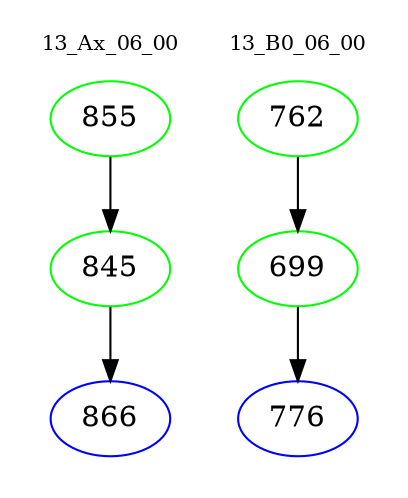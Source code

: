 digraph{
subgraph cluster_0 {
color = white
label = "13_Ax_06_00";
fontsize=10;
T0_855 [label="855", color="green"]
T0_855 -> T0_845 [color="black"]
T0_845 [label="845", color="green"]
T0_845 -> T0_866 [color="black"]
T0_866 [label="866", color="blue"]
}
subgraph cluster_1 {
color = white
label = "13_B0_06_00";
fontsize=10;
T1_762 [label="762", color="green"]
T1_762 -> T1_699 [color="black"]
T1_699 [label="699", color="green"]
T1_699 -> T1_776 [color="black"]
T1_776 [label="776", color="blue"]
}
}
